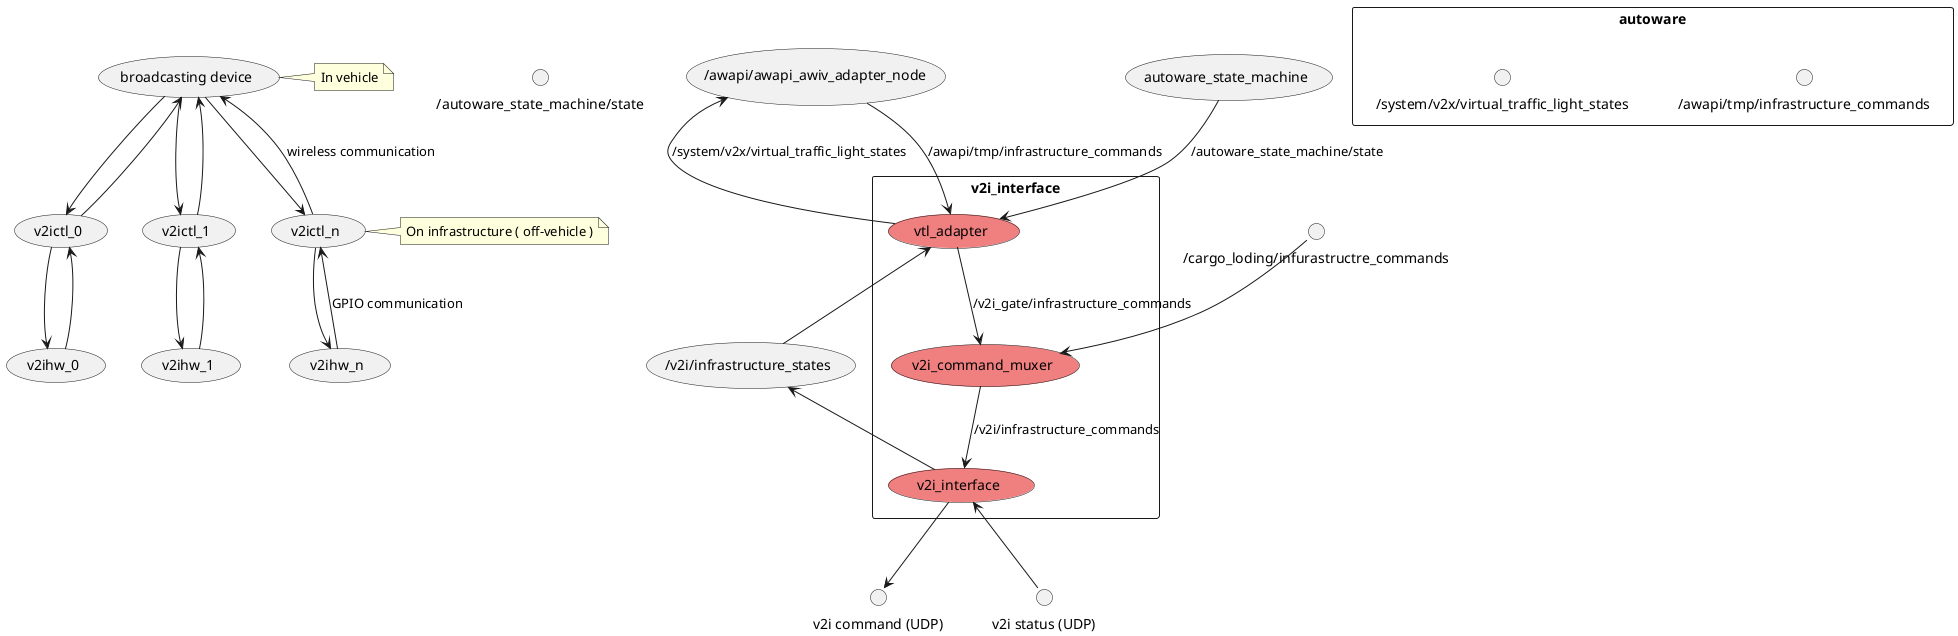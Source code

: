 @startuml

rectangle autoware {
  interface "/awapi/tmp/infrastructure_commands"
  interface "/system/v2x/virtual_traffic_light_states"
}
interface "/autoware_state_machine/state"
rectangle "v2i_interface" as v2i {
  usecase "v2i_interface" #LightCoral
  usecase "v2i_command_muxer" #LightCoral
  usecase "vtl_adapter" #LightCoral
} 
interface "v2i command (UDP)" as v2i_command_udp
interface "v2i status (UDP)" as v2i_status_udp
interface "/cargo_loding/infurastructre_commands"

(/awapi/awapi_awiv_adapter_node) --> (vtl_adapter) : /awapi/tmp/infrastructure_commands
(/awapi/awapi_awiv_adapter_node) <-- (vtl_adapter) : /system/v2x/virtual_traffic_light_states
(autoware_state_machine) --> (vtl_adapter) : /autoware_state_machine/state
(/cargo_loding/infurastructre_commands) --> (v2i_command_muxer)
(vtl_adapter) --> (v2i_command_muxer) : /v2i_gate/infrastructure_commands
(v2i_command_muxer) --> (v2i_interface) : /v2i/infrastructure_commands
(vtl_adapter) <-- (/v2i/infrastructure_states)
(/v2i/infrastructure_states) <-- (v2i_interface)
(v2i_interface) --> (v2i_command_udp)
(v2i_interface) <-- (v2i_status_udp)
(broadcasting device) --> (v2ictl_0)
(broadcasting device) <-- (v2ictl_0)
(broadcasting device) --> (v2ictl_1)
(broadcasting device) <-- (v2ictl_1)
(broadcasting device) --> (v2ictl_n)
(broadcasting device) <-- (v2ictl_n) : wireless communication

(v2ictl_0) -[hidden] (v2ictl_1)
(v2ictl_1) -[hidden] (v2ictl_n)

(v2ictl_0) --> (v2ihw_0)
(v2ictl_0) <-- (v2ihw_0)
(v2ictl_1) --> (v2ihw_1)
(v2ictl_1) <-- (v2ihw_1)
(v2ictl_n) --> (v2ihw_n)
(v2ictl_n) <-- (v2ihw_n) : GPIO communication

note right of "broadcasting device" : In vehicle
note right of v2ictl_n : On infrastructure ( off-vehicle )

@enduml
